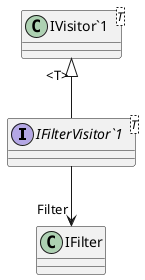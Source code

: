 @startuml
interface "IFilterVisitor`1"<T> {
}
class "IVisitor`1"<T> {
}
"IVisitor`1" "<T>" <|-- "IFilterVisitor`1"
"IFilterVisitor`1" --> "Filter" IFilter
@enduml
